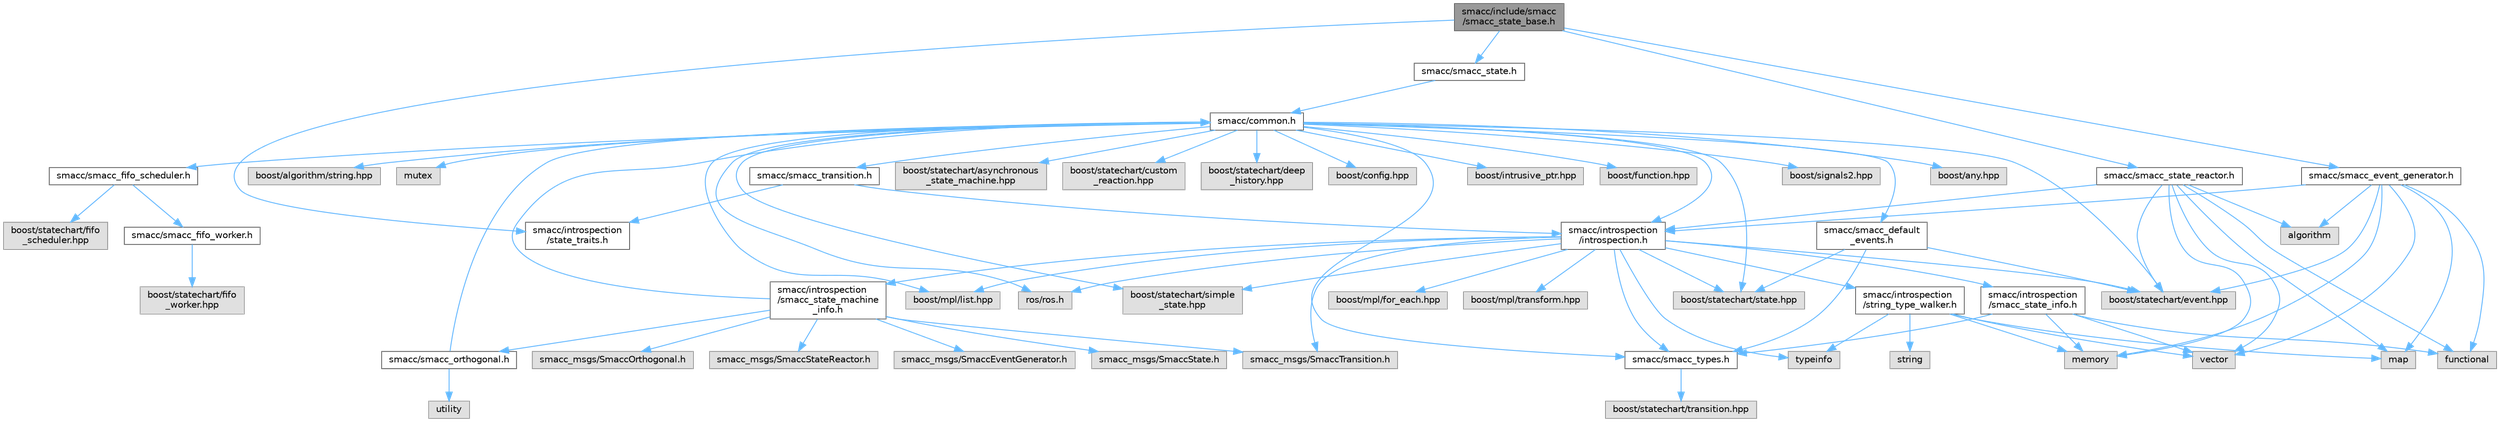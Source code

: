 digraph "smacc/include/smacc/smacc_state_base.h"
{
 // LATEX_PDF_SIZE
  bgcolor="transparent";
  edge [fontname=Helvetica,fontsize=10,labelfontname=Helvetica,labelfontsize=10];
  node [fontname=Helvetica,fontsize=10,shape=box,height=0.2,width=0.4];
  Node1 [label="smacc/include/smacc\l/smacc_state_base.h",height=0.2,width=0.4,color="gray40", fillcolor="grey60", style="filled", fontcolor="black",tooltip=" "];
  Node1 -> Node2 [color="steelblue1",style="solid"];
  Node2 [label="smacc/smacc_state.h",height=0.2,width=0.4,color="grey40", fillcolor="white", style="filled",URL="$smacc__state_8h.html",tooltip=" "];
  Node2 -> Node3 [color="steelblue1",style="solid"];
  Node3 [label="smacc/common.h",height=0.2,width=0.4,color="grey40", fillcolor="white", style="filled",URL="$common_8h.html",tooltip=" "];
  Node3 -> Node4 [color="steelblue1",style="solid"];
  Node4 [label="boost/statechart/state.hpp",height=0.2,width=0.4,color="grey60", fillcolor="#E0E0E0", style="filled",tooltip=" "];
  Node3 -> Node5 [color="steelblue1",style="solid"];
  Node5 [label="boost/statechart/simple\l_state.hpp",height=0.2,width=0.4,color="grey60", fillcolor="#E0E0E0", style="filled",tooltip=" "];
  Node3 -> Node6 [color="steelblue1",style="solid"];
  Node6 [label="boost/statechart/event.hpp",height=0.2,width=0.4,color="grey60", fillcolor="#E0E0E0", style="filled",tooltip=" "];
  Node3 -> Node7 [color="steelblue1",style="solid"];
  Node7 [label="boost/statechart/asynchronous\l_state_machine.hpp",height=0.2,width=0.4,color="grey60", fillcolor="#E0E0E0", style="filled",tooltip=" "];
  Node3 -> Node8 [color="steelblue1",style="solid"];
  Node8 [label="boost/statechart/custom\l_reaction.hpp",height=0.2,width=0.4,color="grey60", fillcolor="#E0E0E0", style="filled",tooltip=" "];
  Node3 -> Node9 [color="steelblue1",style="solid"];
  Node9 [label="boost/statechart/deep\l_history.hpp",height=0.2,width=0.4,color="grey60", fillcolor="#E0E0E0", style="filled",tooltip=" "];
  Node3 -> Node10 [color="steelblue1",style="solid"];
  Node10 [label="boost/config.hpp",height=0.2,width=0.4,color="grey60", fillcolor="#E0E0E0", style="filled",tooltip=" "];
  Node3 -> Node11 [color="steelblue1",style="solid"];
  Node11 [label="boost/intrusive_ptr.hpp",height=0.2,width=0.4,color="grey60", fillcolor="#E0E0E0", style="filled",tooltip=" "];
  Node3 -> Node12 [color="steelblue1",style="solid"];
  Node12 [label="boost/function.hpp",height=0.2,width=0.4,color="grey60", fillcolor="#E0E0E0", style="filled",tooltip=" "];
  Node3 -> Node13 [color="steelblue1",style="solid"];
  Node13 [label="boost/signals2.hpp",height=0.2,width=0.4,color="grey60", fillcolor="#E0E0E0", style="filled",tooltip=" "];
  Node3 -> Node14 [color="steelblue1",style="solid"];
  Node14 [label="boost/mpl/list.hpp",height=0.2,width=0.4,color="grey60", fillcolor="#E0E0E0", style="filled",tooltip=" "];
  Node3 -> Node15 [color="steelblue1",style="solid"];
  Node15 [label="boost/any.hpp",height=0.2,width=0.4,color="grey60", fillcolor="#E0E0E0", style="filled",tooltip=" "];
  Node3 -> Node16 [color="steelblue1",style="solid"];
  Node16 [label="boost/algorithm/string.hpp",height=0.2,width=0.4,color="grey60", fillcolor="#E0E0E0", style="filled",tooltip=" "];
  Node3 -> Node17 [color="steelblue1",style="solid"];
  Node17 [label="mutex",height=0.2,width=0.4,color="grey60", fillcolor="#E0E0E0", style="filled",tooltip=" "];
  Node3 -> Node18 [color="steelblue1",style="solid"];
  Node18 [label="ros/ros.h",height=0.2,width=0.4,color="grey60", fillcolor="#E0E0E0", style="filled",tooltip=" "];
  Node3 -> Node19 [color="steelblue1",style="solid"];
  Node19 [label="smacc/smacc_fifo_scheduler.h",height=0.2,width=0.4,color="grey40", fillcolor="white", style="filled",URL="$smacc__fifo__scheduler_8h.html",tooltip=" "];
  Node19 -> Node20 [color="steelblue1",style="solid"];
  Node20 [label="boost/statechart/fifo\l_scheduler.hpp",height=0.2,width=0.4,color="grey60", fillcolor="#E0E0E0", style="filled",tooltip=" "];
  Node19 -> Node21 [color="steelblue1",style="solid"];
  Node21 [label="smacc/smacc_fifo_worker.h",height=0.2,width=0.4,color="grey40", fillcolor="white", style="filled",URL="$smacc__fifo__worker_8h.html",tooltip=" "];
  Node21 -> Node22 [color="steelblue1",style="solid"];
  Node22 [label="boost/statechart/fifo\l_worker.hpp",height=0.2,width=0.4,color="grey60", fillcolor="#E0E0E0", style="filled",tooltip=" "];
  Node3 -> Node23 [color="steelblue1",style="solid"];
  Node23 [label="smacc/smacc_types.h",height=0.2,width=0.4,color="grey40", fillcolor="white", style="filled",URL="$smacc__types_8h.html",tooltip=" "];
  Node23 -> Node24 [color="steelblue1",style="solid"];
  Node24 [label="boost/statechart/transition.hpp",height=0.2,width=0.4,color="grey60", fillcolor="#E0E0E0", style="filled",tooltip=" "];
  Node3 -> Node25 [color="steelblue1",style="solid"];
  Node25 [label="smacc/introspection\l/introspection.h",height=0.2,width=0.4,color="grey40", fillcolor="white", style="filled",URL="$introspection_8h.html",tooltip=" "];
  Node25 -> Node4 [color="steelblue1",style="solid"];
  Node25 -> Node5 [color="steelblue1",style="solid"];
  Node25 -> Node6 [color="steelblue1",style="solid"];
  Node25 -> Node18 [color="steelblue1",style="solid"];
  Node25 -> Node26 [color="steelblue1",style="solid"];
  Node26 [label="typeinfo",height=0.2,width=0.4,color="grey60", fillcolor="#E0E0E0", style="filled",tooltip=" "];
  Node25 -> Node14 [color="steelblue1",style="solid"];
  Node25 -> Node27 [color="steelblue1",style="solid"];
  Node27 [label="boost/mpl/for_each.hpp",height=0.2,width=0.4,color="grey60", fillcolor="#E0E0E0", style="filled",tooltip=" "];
  Node25 -> Node28 [color="steelblue1",style="solid"];
  Node28 [label="boost/mpl/transform.hpp",height=0.2,width=0.4,color="grey60", fillcolor="#E0E0E0", style="filled",tooltip=" "];
  Node25 -> Node23 [color="steelblue1",style="solid"];
  Node25 -> Node29 [color="steelblue1",style="solid"];
  Node29 [label="smacc/introspection\l/string_type_walker.h",height=0.2,width=0.4,color="grey40", fillcolor="white", style="filled",URL="$string__type__walker_8h.html",tooltip=" "];
  Node29 -> Node30 [color="steelblue1",style="solid"];
  Node30 [label="string",height=0.2,width=0.4,color="grey60", fillcolor="#E0E0E0", style="filled",tooltip=" "];
  Node29 -> Node31 [color="steelblue1",style="solid"];
  Node31 [label="memory",height=0.2,width=0.4,color="grey60", fillcolor="#E0E0E0", style="filled",tooltip=" "];
  Node29 -> Node32 [color="steelblue1",style="solid"];
  Node32 [label="vector",height=0.2,width=0.4,color="grey60", fillcolor="#E0E0E0", style="filled",tooltip=" "];
  Node29 -> Node26 [color="steelblue1",style="solid"];
  Node29 -> Node33 [color="steelblue1",style="solid"];
  Node33 [label="map",height=0.2,width=0.4,color="grey60", fillcolor="#E0E0E0", style="filled",tooltip=" "];
  Node25 -> Node34 [color="steelblue1",style="solid"];
  Node34 [label="smacc/introspection\l/smacc_state_info.h",height=0.2,width=0.4,color="grey40", fillcolor="white", style="filled",URL="$smacc__state__info_8h.html",tooltip=" "];
  Node34 -> Node31 [color="steelblue1",style="solid"];
  Node34 -> Node35 [color="steelblue1",style="solid"];
  Node35 [label="functional",height=0.2,width=0.4,color="grey60", fillcolor="#E0E0E0", style="filled",tooltip=" "];
  Node34 -> Node32 [color="steelblue1",style="solid"];
  Node34 -> Node23 [color="steelblue1",style="solid"];
  Node25 -> Node36 [color="steelblue1",style="solid"];
  Node36 [label="smacc_msgs/SmaccTransition.h",height=0.2,width=0.4,color="grey60", fillcolor="#E0E0E0", style="filled",tooltip=" "];
  Node25 -> Node37 [color="steelblue1",style="solid"];
  Node37 [label="smacc/introspection\l/smacc_state_machine\l_info.h",height=0.2,width=0.4,color="grey40", fillcolor="white", style="filled",URL="$smacc__state__machine__info_8h.html",tooltip=" "];
  Node37 -> Node3 [color="steelblue1",style="solid"];
  Node37 -> Node38 [color="steelblue1",style="solid"];
  Node38 [label="smacc/smacc_orthogonal.h",height=0.2,width=0.4,color="grey40", fillcolor="white", style="filled",URL="$smacc__orthogonal_8h.html",tooltip=" "];
  Node38 -> Node3 [color="steelblue1",style="solid"];
  Node38 -> Node39 [color="steelblue1",style="solid"];
  Node39 [label="utility",height=0.2,width=0.4,color="grey60", fillcolor="#E0E0E0", style="filled",tooltip=" "];
  Node37 -> Node40 [color="steelblue1",style="solid"];
  Node40 [label="smacc_msgs/SmaccState.h",height=0.2,width=0.4,color="grey60", fillcolor="#E0E0E0", style="filled",tooltip=" "];
  Node37 -> Node36 [color="steelblue1",style="solid"];
  Node37 -> Node41 [color="steelblue1",style="solid"];
  Node41 [label="smacc_msgs/SmaccOrthogonal.h",height=0.2,width=0.4,color="grey60", fillcolor="#E0E0E0", style="filled",tooltip=" "];
  Node37 -> Node42 [color="steelblue1",style="solid"];
  Node42 [label="smacc_msgs/SmaccStateReactor.h",height=0.2,width=0.4,color="grey60", fillcolor="#E0E0E0", style="filled",tooltip=" "];
  Node37 -> Node43 [color="steelblue1",style="solid"];
  Node43 [label="smacc_msgs/SmaccEventGenerator.h",height=0.2,width=0.4,color="grey60", fillcolor="#E0E0E0", style="filled",tooltip=" "];
  Node3 -> Node44 [color="steelblue1",style="solid"];
  Node44 [label="smacc/smacc_default\l_events.h",height=0.2,width=0.4,color="grey40", fillcolor="white", style="filled",URL="$smacc__default__events_8h.html",tooltip=" "];
  Node44 -> Node4 [color="steelblue1",style="solid"];
  Node44 -> Node6 [color="steelblue1",style="solid"];
  Node44 -> Node23 [color="steelblue1",style="solid"];
  Node3 -> Node45 [color="steelblue1",style="solid"];
  Node45 [label="smacc/smacc_transition.h",height=0.2,width=0.4,color="grey40", fillcolor="white", style="filled",URL="$smacc__transition_8h.html",tooltip=" "];
  Node45 -> Node25 [color="steelblue1",style="solid"];
  Node45 -> Node46 [color="steelblue1",style="solid"];
  Node46 [label="smacc/introspection\l/state_traits.h",height=0.2,width=0.4,color="grey40", fillcolor="white", style="filled",URL="$state__traits_8h.html",tooltip=" "];
  Node1 -> Node47 [color="steelblue1",style="solid"];
  Node47 [label="smacc/smacc_state_reactor.h",height=0.2,width=0.4,color="grey40", fillcolor="white", style="filled",URL="$smacc__state__reactor_8h.html",tooltip=" "];
  Node47 -> Node35 [color="steelblue1",style="solid"];
  Node47 -> Node31 [color="steelblue1",style="solid"];
  Node47 -> Node32 [color="steelblue1",style="solid"];
  Node47 -> Node48 [color="steelblue1",style="solid"];
  Node48 [label="algorithm",height=0.2,width=0.4,color="grey60", fillcolor="#E0E0E0", style="filled",tooltip=" "];
  Node47 -> Node25 [color="steelblue1",style="solid"];
  Node47 -> Node6 [color="steelblue1",style="solid"];
  Node47 -> Node33 [color="steelblue1",style="solid"];
  Node1 -> Node49 [color="steelblue1",style="solid"];
  Node49 [label="smacc/smacc_event_generator.h",height=0.2,width=0.4,color="grey40", fillcolor="white", style="filled",URL="$smacc__event__generator_8h.html",tooltip=" "];
  Node49 -> Node35 [color="steelblue1",style="solid"];
  Node49 -> Node31 [color="steelblue1",style="solid"];
  Node49 -> Node32 [color="steelblue1",style="solid"];
  Node49 -> Node48 [color="steelblue1",style="solid"];
  Node49 -> Node25 [color="steelblue1",style="solid"];
  Node49 -> Node6 [color="steelblue1",style="solid"];
  Node49 -> Node33 [color="steelblue1",style="solid"];
  Node1 -> Node46 [color="steelblue1",style="solid"];
}
